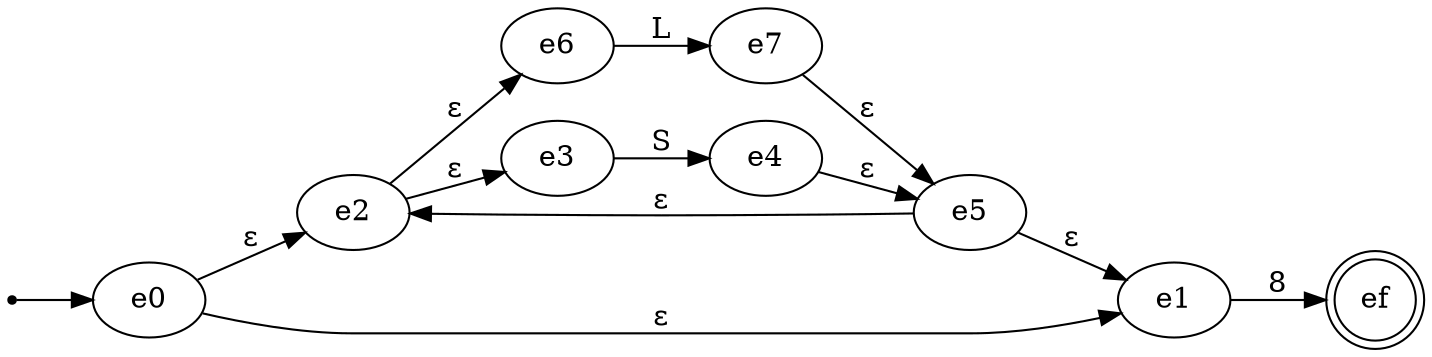 digraph {
	graph [rankdir=LR]
	ini [shape=point]
	e0
	ini -> e0
	e2
	e6
	e7
	e3
	e4
	e5
	e1
	ef [shape=doublecircle]
	e0 -> e2 [label="ε"]
	e0 -> e1 [label="ε"]
	e2 -> e6 [label="ε"]
	e2 -> e3 [label="ε"]
	e6 -> e7 [label=L]
	e7 -> e5 [label="ε"]
	e3 -> e4 [label=S]
	e4 -> e5 [label="ε"]
	e5 -> e2 [label="ε"]
	e5 -> e1 [label="ε"]
	e1 -> ef [label=8]
}
